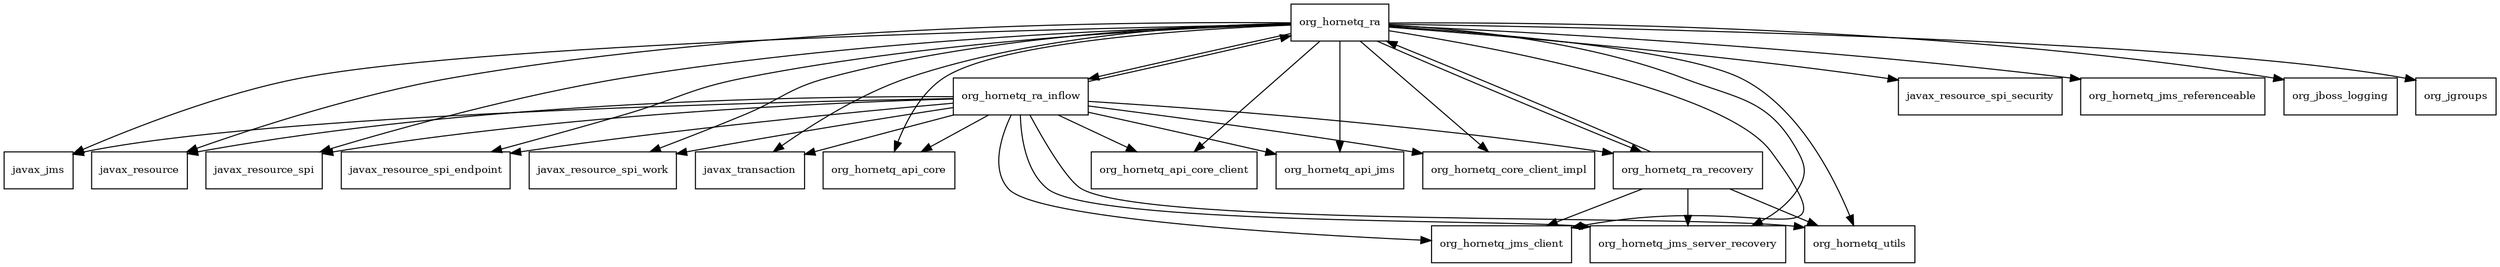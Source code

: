 digraph hornetq_ra_2_3_20_Final_redhat_1_package_dependencies {
  node [shape = box, fontsize=10.0];
  org_hornetq_ra -> javax_jms;
  org_hornetq_ra -> javax_resource;
  org_hornetq_ra -> javax_resource_spi;
  org_hornetq_ra -> javax_resource_spi_endpoint;
  org_hornetq_ra -> javax_resource_spi_security;
  org_hornetq_ra -> javax_resource_spi_work;
  org_hornetq_ra -> javax_transaction;
  org_hornetq_ra -> org_hornetq_api_core;
  org_hornetq_ra -> org_hornetq_api_core_client;
  org_hornetq_ra -> org_hornetq_api_jms;
  org_hornetq_ra -> org_hornetq_core_client_impl;
  org_hornetq_ra -> org_hornetq_jms_client;
  org_hornetq_ra -> org_hornetq_jms_referenceable;
  org_hornetq_ra -> org_hornetq_jms_server_recovery;
  org_hornetq_ra -> org_hornetq_ra_inflow;
  org_hornetq_ra -> org_hornetq_ra_recovery;
  org_hornetq_ra -> org_hornetq_utils;
  org_hornetq_ra -> org_jboss_logging;
  org_hornetq_ra -> org_jgroups;
  org_hornetq_ra_inflow -> javax_jms;
  org_hornetq_ra_inflow -> javax_resource;
  org_hornetq_ra_inflow -> javax_resource_spi;
  org_hornetq_ra_inflow -> javax_resource_spi_endpoint;
  org_hornetq_ra_inflow -> javax_resource_spi_work;
  org_hornetq_ra_inflow -> javax_transaction;
  org_hornetq_ra_inflow -> org_hornetq_api_core;
  org_hornetq_ra_inflow -> org_hornetq_api_core_client;
  org_hornetq_ra_inflow -> org_hornetq_api_jms;
  org_hornetq_ra_inflow -> org_hornetq_core_client_impl;
  org_hornetq_ra_inflow -> org_hornetq_jms_client;
  org_hornetq_ra_inflow -> org_hornetq_jms_server_recovery;
  org_hornetq_ra_inflow -> org_hornetq_ra;
  org_hornetq_ra_inflow -> org_hornetq_ra_recovery;
  org_hornetq_ra_inflow -> org_hornetq_utils;
  org_hornetq_ra_recovery -> org_hornetq_jms_client;
  org_hornetq_ra_recovery -> org_hornetq_jms_server_recovery;
  org_hornetq_ra_recovery -> org_hornetq_ra;
  org_hornetq_ra_recovery -> org_hornetq_utils;
}
